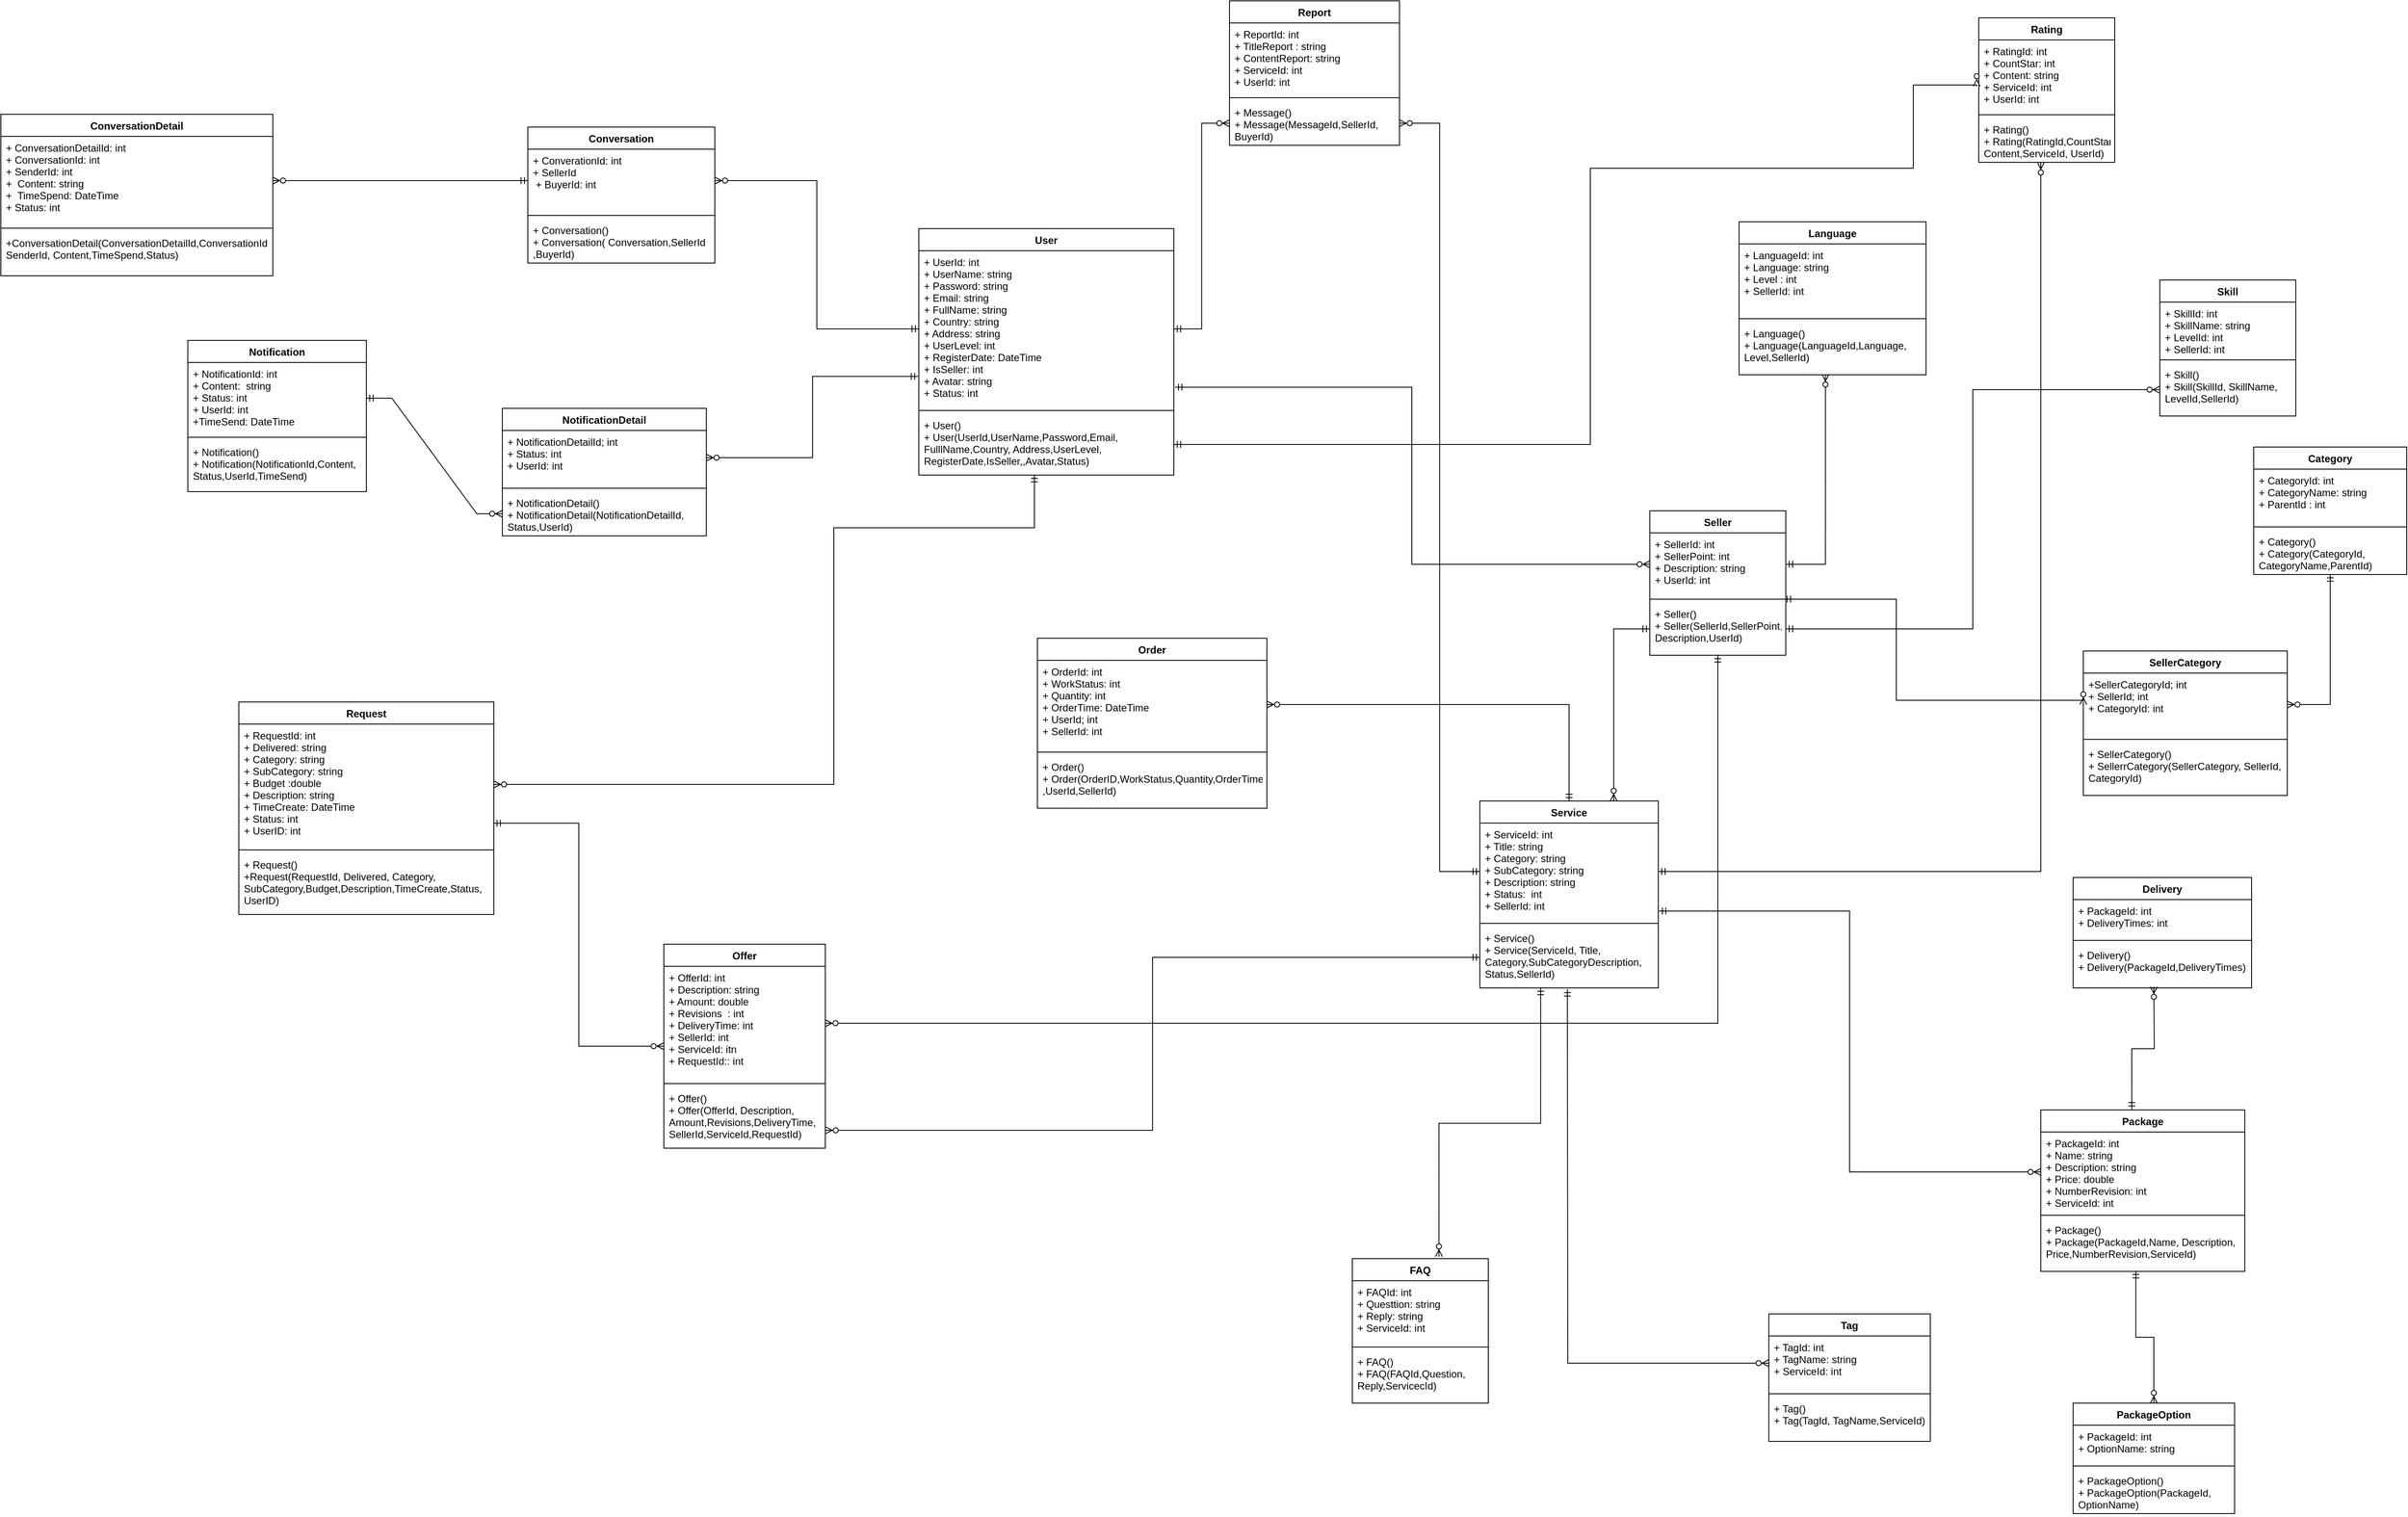 <mxfile version="12.2.6" type="google" pages="1"><diagram id="I8epzlBPSfGyBubVNuxL" name="Page-1"><mxGraphModel dx="3267" dy="1246" grid="1" gridSize="10" guides="1" tooltips="1" connect="1" arrows="1" fold="1" page="1" pageScale="1" pageWidth="827" pageHeight="1169" math="0" shadow="0"><root><mxCell id="0"/><mxCell id="1" parent="0"/><mxCell id="LKGX9HTaigCPOvJiEw9r-1" value="Request" style="swimlane;fontStyle=1;align=center;verticalAlign=top;childLayout=stackLayout;horizontal=1;startSize=26;horizontalStack=0;resizeParent=1;resizeParentMax=0;resizeLast=0;collapsible=1;marginBottom=0;" parent="1" vertex="1"><mxGeometry x="20" y="995" width="300" height="250" as="geometry"/></mxCell><mxCell id="LKGX9HTaigCPOvJiEw9r-2" value="+ RequestId: int&#10;+ Delivered: string&#10;+ Category: string&#10;+ SubCategory: string&#10;+ Budget :double&#10;+ Description: string&#10;+ TimeCreate: DateTime&#10;+ Status: int&#10;+ UserID: int" style="text;strokeColor=none;fillColor=none;align=left;verticalAlign=top;spacingLeft=4;spacingRight=4;overflow=hidden;rotatable=0;points=[[0,0.5],[1,0.5]];portConstraint=eastwest;" parent="LKGX9HTaigCPOvJiEw9r-1" vertex="1"><mxGeometry y="26" width="300" height="144" as="geometry"/></mxCell><mxCell id="LKGX9HTaigCPOvJiEw9r-3" value="" style="line;strokeWidth=1;fillColor=none;align=left;verticalAlign=middle;spacingTop=-1;spacingLeft=3;spacingRight=3;rotatable=0;labelPosition=right;points=[];portConstraint=eastwest;" parent="LKGX9HTaigCPOvJiEw9r-1" vertex="1"><mxGeometry y="170" width="300" height="8" as="geometry"/></mxCell><mxCell id="LKGX9HTaigCPOvJiEw9r-4" value="+ Request()&#10;+Request(RequestId, Delivered, Category,&#10;SubCategory,Budget,Description,TimeCreate,Status,&#10;UserID)" style="text;strokeColor=none;fillColor=none;align=left;verticalAlign=top;spacingLeft=4;spacingRight=4;overflow=hidden;rotatable=0;points=[[0,0.5],[1,0.5]];portConstraint=eastwest;" parent="LKGX9HTaigCPOvJiEw9r-1" vertex="1"><mxGeometry y="178" width="300" height="72" as="geometry"/></mxCell><mxCell id="LKGX9HTaigCPOvJiEw9r-5" value="Order" style="swimlane;fontStyle=1;align=center;verticalAlign=top;childLayout=stackLayout;horizontal=1;startSize=26;horizontalStack=0;resizeParent=1;resizeParentMax=0;resizeLast=0;collapsible=1;marginBottom=0;" parent="1" vertex="1"><mxGeometry x="959.5" y="920" width="270" height="200" as="geometry"/></mxCell><mxCell id="LKGX9HTaigCPOvJiEw9r-6" value="+ OrderId: int&#10;+ WorkStatus: int&#10;+ Quantity: int&#10;+ OrderTime: DateTime&#10;+ UserId; int&#10;+ SellerId: int" style="text;strokeColor=none;fillColor=none;align=left;verticalAlign=top;spacingLeft=4;spacingRight=4;overflow=hidden;rotatable=0;points=[[0,0.5],[1,0.5]];portConstraint=eastwest;" parent="LKGX9HTaigCPOvJiEw9r-5" vertex="1"><mxGeometry y="26" width="270" height="104" as="geometry"/></mxCell><mxCell id="LKGX9HTaigCPOvJiEw9r-7" value="" style="line;strokeWidth=1;fillColor=none;align=left;verticalAlign=middle;spacingTop=-1;spacingLeft=3;spacingRight=3;rotatable=0;labelPosition=right;points=[];portConstraint=eastwest;" parent="LKGX9HTaigCPOvJiEw9r-5" vertex="1"><mxGeometry y="130" width="270" height="8" as="geometry"/></mxCell><mxCell id="LKGX9HTaigCPOvJiEw9r-8" value="+ Order()&#10;+ Order(OrderID,WorkStatus,Quantity,OrderTime&#10;,UserId,SellerId)" style="text;strokeColor=none;fillColor=none;align=left;verticalAlign=top;spacingLeft=4;spacingRight=4;overflow=hidden;rotatable=0;points=[[0,0.5],[1,0.5]];portConstraint=eastwest;" parent="LKGX9HTaigCPOvJiEw9r-5" vertex="1"><mxGeometry y="138" width="270" height="62" as="geometry"/></mxCell><mxCell id="LKGX9HTaigCPOvJiEw9r-9" value="SellerCategory" style="swimlane;fontStyle=1;align=center;verticalAlign=top;childLayout=stackLayout;horizontal=1;startSize=26;horizontalStack=0;resizeParent=1;resizeParentMax=0;resizeLast=0;collapsible=1;marginBottom=0;" parent="1" vertex="1"><mxGeometry x="2190" y="935" width="240" height="170" as="geometry"/></mxCell><mxCell id="LKGX9HTaigCPOvJiEw9r-10" value="+SellerCategoryId; int&#10;+ SellerId; int&#10;+ CategoryId: int" style="text;strokeColor=none;fillColor=none;align=left;verticalAlign=top;spacingLeft=4;spacingRight=4;overflow=hidden;rotatable=0;points=[[0,0.5],[1,0.5]];portConstraint=eastwest;" parent="LKGX9HTaigCPOvJiEw9r-9" vertex="1"><mxGeometry y="26" width="240" height="74" as="geometry"/></mxCell><mxCell id="LKGX9HTaigCPOvJiEw9r-11" value="" style="line;strokeWidth=1;fillColor=none;align=left;verticalAlign=middle;spacingTop=-1;spacingLeft=3;spacingRight=3;rotatable=0;labelPosition=right;points=[];portConstraint=eastwest;" parent="LKGX9HTaigCPOvJiEw9r-9" vertex="1"><mxGeometry y="100" width="240" height="8" as="geometry"/></mxCell><mxCell id="LKGX9HTaigCPOvJiEw9r-12" value="+ SellerCategory()&#10;+ SellerrCategory(SellerCategory, SellerId,&#10;CategoryId)" style="text;strokeColor=none;fillColor=none;align=left;verticalAlign=top;spacingLeft=4;spacingRight=4;overflow=hidden;rotatable=0;points=[[0,0.5],[1,0.5]];portConstraint=eastwest;" parent="LKGX9HTaigCPOvJiEw9r-9" vertex="1"><mxGeometry y="108" width="240" height="62" as="geometry"/></mxCell><mxCell id="LKGX9HTaigCPOvJiEw9r-13" value="Report" style="swimlane;fontStyle=1;align=center;verticalAlign=top;childLayout=stackLayout;horizontal=1;startSize=26;horizontalStack=0;resizeParent=1;resizeParentMax=0;resizeLast=0;collapsible=1;marginBottom=0;" parent="1" vertex="1"><mxGeometry x="1185.5" y="170" width="200" height="170" as="geometry"/></mxCell><mxCell id="LKGX9HTaigCPOvJiEw9r-14" value="+ ReportId: int&#10;+ TitleReport : string&#10;+ ContentReport: string&#10;+ ServiceId: int&#10;+ UserId: int" style="text;strokeColor=none;fillColor=none;align=left;verticalAlign=top;spacingLeft=4;spacingRight=4;overflow=hidden;rotatable=0;points=[[0,0.5],[1,0.5]];portConstraint=eastwest;" parent="LKGX9HTaigCPOvJiEw9r-13" vertex="1"><mxGeometry y="26" width="200" height="84" as="geometry"/></mxCell><mxCell id="LKGX9HTaigCPOvJiEw9r-15" value="" style="line;strokeWidth=1;fillColor=none;align=left;verticalAlign=middle;spacingTop=-1;spacingLeft=3;spacingRight=3;rotatable=0;labelPosition=right;points=[];portConstraint=eastwest;" parent="LKGX9HTaigCPOvJiEw9r-13" vertex="1"><mxGeometry y="110" width="200" height="8" as="geometry"/></mxCell><mxCell id="LKGX9HTaigCPOvJiEw9r-16" value="+ Message()&#10;+ Message(MessageId,SellerId,&#10;BuyerId)" style="text;strokeColor=none;fillColor=none;align=left;verticalAlign=top;spacingLeft=4;spacingRight=4;overflow=hidden;rotatable=0;points=[[0,0.5],[1,0.5]];portConstraint=eastwest;" parent="LKGX9HTaigCPOvJiEw9r-13" vertex="1"><mxGeometry y="118" width="200" height="52" as="geometry"/></mxCell><mxCell id="LKGX9HTaigCPOvJiEw9r-21" value="Language" style="swimlane;fontStyle=1;align=center;verticalAlign=top;childLayout=stackLayout;horizontal=1;startSize=26;horizontalStack=0;resizeParent=1;resizeParentMax=0;resizeLast=0;collapsible=1;marginBottom=0;" parent="1" vertex="1"><mxGeometry x="1785" y="430" width="220" height="180" as="geometry"/></mxCell><mxCell id="LKGX9HTaigCPOvJiEw9r-22" value="+ LanguageId: int&#10;+ Language: string&#10;+ Level : int&#10;+ SellerId: int" style="text;strokeColor=none;fillColor=none;align=left;verticalAlign=top;spacingLeft=4;spacingRight=4;overflow=hidden;rotatable=0;points=[[0,0.5],[1,0.5]];portConstraint=eastwest;" parent="LKGX9HTaigCPOvJiEw9r-21" vertex="1"><mxGeometry y="26" width="220" height="84" as="geometry"/></mxCell><mxCell id="LKGX9HTaigCPOvJiEw9r-23" value="" style="line;strokeWidth=1;fillColor=none;align=left;verticalAlign=middle;spacingTop=-1;spacingLeft=3;spacingRight=3;rotatable=0;labelPosition=right;points=[];portConstraint=eastwest;" parent="LKGX9HTaigCPOvJiEw9r-21" vertex="1"><mxGeometry y="110" width="220" height="8" as="geometry"/></mxCell><mxCell id="LKGX9HTaigCPOvJiEw9r-24" value="+ Language()&#10;+ Language(LanguageId,Language,&#10;Level,SellerId)" style="text;strokeColor=none;fillColor=none;align=left;verticalAlign=top;spacingLeft=4;spacingRight=4;overflow=hidden;rotatable=0;points=[[0,0.5],[1,0.5]];portConstraint=eastwest;" parent="LKGX9HTaigCPOvJiEw9r-21" vertex="1"><mxGeometry y="118" width="220" height="62" as="geometry"/></mxCell><mxCell id="LKGX9HTaigCPOvJiEw9r-25" value="Category" style="swimlane;fontStyle=1;align=center;verticalAlign=top;childLayout=stackLayout;horizontal=1;startSize=26;horizontalStack=0;resizeParent=1;resizeParentMax=0;resizeLast=0;collapsible=1;marginBottom=0;" parent="1" vertex="1"><mxGeometry x="2390.5" y="695" width="180" height="150" as="geometry"/></mxCell><mxCell id="LKGX9HTaigCPOvJiEw9r-26" value="+ CategoryId: int&#10;+ CategoryName: string&#10;+ ParentId : int" style="text;strokeColor=none;fillColor=none;align=left;verticalAlign=top;spacingLeft=4;spacingRight=4;overflow=hidden;rotatable=0;points=[[0,0.5],[1,0.5]];portConstraint=eastwest;" parent="LKGX9HTaigCPOvJiEw9r-25" vertex="1"><mxGeometry y="26" width="180" height="64" as="geometry"/></mxCell><mxCell id="LKGX9HTaigCPOvJiEw9r-27" value="" style="line;strokeWidth=1;fillColor=none;align=left;verticalAlign=middle;spacingTop=-1;spacingLeft=3;spacingRight=3;rotatable=0;labelPosition=right;points=[];portConstraint=eastwest;" parent="LKGX9HTaigCPOvJiEw9r-25" vertex="1"><mxGeometry y="90" width="180" height="8" as="geometry"/></mxCell><mxCell id="LKGX9HTaigCPOvJiEw9r-28" value="+ Category()&#10;+ Category(CategoryId,&#10;CategoryName,ParentId)" style="text;strokeColor=none;fillColor=none;align=left;verticalAlign=top;spacingLeft=4;spacingRight=4;overflow=hidden;rotatable=0;points=[[0,0.5],[1,0.5]];portConstraint=eastwest;" parent="LKGX9HTaigCPOvJiEw9r-25" vertex="1"><mxGeometry y="98" width="180" height="52" as="geometry"/></mxCell><mxCell id="LKGX9HTaigCPOvJiEw9r-29" value="Skill" style="swimlane;fontStyle=1;align=center;verticalAlign=top;childLayout=stackLayout;horizontal=1;startSize=26;horizontalStack=0;resizeParent=1;resizeParentMax=0;resizeLast=0;collapsible=1;marginBottom=0;" parent="1" vertex="1"><mxGeometry x="2280" y="498.5" width="160" height="160" as="geometry"/></mxCell><mxCell id="LKGX9HTaigCPOvJiEw9r-30" value="+ SkillId: int&#10;+ SkillName: string&#10;+ LevelId: int&#10;+ SellerId: int" style="text;strokeColor=none;fillColor=none;align=left;verticalAlign=top;spacingLeft=4;spacingRight=4;overflow=hidden;rotatable=0;points=[[0,0.5],[1,0.5]];portConstraint=eastwest;" parent="LKGX9HTaigCPOvJiEw9r-29" vertex="1"><mxGeometry y="26" width="160" height="64" as="geometry"/></mxCell><mxCell id="LKGX9HTaigCPOvJiEw9r-31" value="" style="line;strokeWidth=1;fillColor=none;align=left;verticalAlign=middle;spacingTop=-1;spacingLeft=3;spacingRight=3;rotatable=0;labelPosition=right;points=[];portConstraint=eastwest;" parent="LKGX9HTaigCPOvJiEw9r-29" vertex="1"><mxGeometry y="90" width="160" height="8" as="geometry"/></mxCell><mxCell id="LKGX9HTaigCPOvJiEw9r-32" value="+ Skill()&#10;+ Skill(SkillId, SkillName,&#10;LevelId,SellerId)" style="text;strokeColor=none;fillColor=none;align=left;verticalAlign=top;spacingLeft=4;spacingRight=4;overflow=hidden;rotatable=0;points=[[0,0.5],[1,0.5]];portConstraint=eastwest;" parent="LKGX9HTaigCPOvJiEw9r-29" vertex="1"><mxGeometry y="98" width="160" height="62" as="geometry"/></mxCell><mxCell id="LKGX9HTaigCPOvJiEw9r-33" value="FAQ" style="swimlane;fontStyle=1;align=center;verticalAlign=top;childLayout=stackLayout;horizontal=1;startSize=26;horizontalStack=0;resizeParent=1;resizeParentMax=0;resizeLast=0;collapsible=1;marginBottom=0;" parent="1" vertex="1"><mxGeometry x="1330" y="1650" width="160" height="170" as="geometry"/></mxCell><mxCell id="LKGX9HTaigCPOvJiEw9r-34" value="+ FAQId: int&#10;+ Questtion: string&#10;+ Reply: string&#10;+ ServiceId: int" style="text;strokeColor=none;fillColor=none;align=left;verticalAlign=top;spacingLeft=4;spacingRight=4;overflow=hidden;rotatable=0;points=[[0,0.5],[1,0.5]];portConstraint=eastwest;" parent="LKGX9HTaigCPOvJiEw9r-33" vertex="1"><mxGeometry y="26" width="160" height="74" as="geometry"/></mxCell><mxCell id="LKGX9HTaigCPOvJiEw9r-35" value="" style="line;strokeWidth=1;fillColor=none;align=left;verticalAlign=middle;spacingTop=-1;spacingLeft=3;spacingRight=3;rotatable=0;labelPosition=right;points=[];portConstraint=eastwest;" parent="LKGX9HTaigCPOvJiEw9r-33" vertex="1"><mxGeometry y="100" width="160" height="8" as="geometry"/></mxCell><mxCell id="LKGX9HTaigCPOvJiEw9r-36" value="+ FAQ()&#10;+ FAQ(FAQId,Question,&#10;Reply,ServicecId)" style="text;strokeColor=none;fillColor=none;align=left;verticalAlign=top;spacingLeft=4;spacingRight=4;overflow=hidden;rotatable=0;points=[[0,0.5],[1,0.5]];portConstraint=eastwest;" parent="LKGX9HTaigCPOvJiEw9r-33" vertex="1"><mxGeometry y="108" width="160" height="62" as="geometry"/></mxCell><mxCell id="LKGX9HTaigCPOvJiEw9r-37" value="User" style="swimlane;fontStyle=1;align=center;verticalAlign=top;childLayout=stackLayout;horizontal=1;startSize=26;horizontalStack=0;resizeParent=1;resizeParentMax=0;resizeLast=0;collapsible=1;marginBottom=0;" parent="1" vertex="1"><mxGeometry x="820" y="438" width="300" height="290" as="geometry"/></mxCell><mxCell id="LKGX9HTaigCPOvJiEw9r-38" value="+ UserId: int&#10;+ UserName: string&#10;+ Password: string&#10;+ Email: string&#10;+ FullName: string&#10;+ Country: string&#10;+ Address: string&#10;+ UserLevel: int&#10;+ RegisterDate: DateTime&#10;+ IsSeller: int&#10;+ Avatar: string&#10;+ Status: int&#10;" style="text;strokeColor=none;fillColor=none;align=left;verticalAlign=top;spacingLeft=4;spacingRight=4;overflow=hidden;rotatable=0;points=[[0,0.5],[1,0.5]];portConstraint=eastwest;fontSize=12;" parent="LKGX9HTaigCPOvJiEw9r-37" vertex="1"><mxGeometry y="26" width="300" height="184" as="geometry"/></mxCell><mxCell id="LKGX9HTaigCPOvJiEw9r-39" value="" style="line;strokeWidth=1;fillColor=none;align=left;verticalAlign=middle;spacingTop=-1;spacingLeft=3;spacingRight=3;rotatable=0;labelPosition=right;points=[];portConstraint=eastwest;" parent="LKGX9HTaigCPOvJiEw9r-37" vertex="1"><mxGeometry y="210" width="300" height="8" as="geometry"/></mxCell><mxCell id="LKGX9HTaigCPOvJiEw9r-40" value="+ User()&#10;+ User(UserId,UserName,Password,Email,&#10;FulllName,Country, Address,UserLevel,&#10;RegisterDate,IsSeller,,Avatar,Status)" style="text;strokeColor=none;fillColor=none;align=left;verticalAlign=top;spacingLeft=4;spacingRight=4;overflow=hidden;rotatable=0;points=[[0,0.5],[1,0.5]];portConstraint=eastwest;" parent="LKGX9HTaigCPOvJiEw9r-37" vertex="1"><mxGeometry y="218" width="300" height="72" as="geometry"/></mxCell><mxCell id="LKGX9HTaigCPOvJiEw9r-41" value="Rating" style="swimlane;fontStyle=1;align=center;verticalAlign=top;childLayout=stackLayout;horizontal=1;startSize=26;horizontalStack=0;resizeParent=1;resizeParentMax=0;resizeLast=0;collapsible=1;marginBottom=0;" parent="1" vertex="1"><mxGeometry x="2067" y="190" width="160" height="170" as="geometry"/></mxCell><mxCell id="LKGX9HTaigCPOvJiEw9r-42" value="+ RatingId: int&#10;+ CountStar: int&#10;+ Content: string&#10;+ ServiceId: int&#10;+ UserId: int" style="text;strokeColor=none;fillColor=none;align=left;verticalAlign=top;spacingLeft=4;spacingRight=4;overflow=hidden;rotatable=0;points=[[0,0.5],[1,0.5]];portConstraint=eastwest;" parent="LKGX9HTaigCPOvJiEw9r-41" vertex="1"><mxGeometry y="26" width="160" height="84" as="geometry"/></mxCell><mxCell id="LKGX9HTaigCPOvJiEw9r-43" value="" style="line;strokeWidth=1;fillColor=none;align=left;verticalAlign=middle;spacingTop=-1;spacingLeft=3;spacingRight=3;rotatable=0;labelPosition=right;points=[];portConstraint=eastwest;" parent="LKGX9HTaigCPOvJiEw9r-41" vertex="1"><mxGeometry y="110" width="160" height="8" as="geometry"/></mxCell><mxCell id="LKGX9HTaigCPOvJiEw9r-44" value="+ Rating()&#10;+ Rating(RatingId,CountStar,&#10;Content,ServiceId, UserId)" style="text;strokeColor=none;fillColor=none;align=left;verticalAlign=top;spacingLeft=4;spacingRight=4;overflow=hidden;rotatable=0;points=[[0,0.5],[1,0.5]];portConstraint=eastwest;" parent="LKGX9HTaigCPOvJiEw9r-41" vertex="1"><mxGeometry y="118" width="160" height="52" as="geometry"/></mxCell><mxCell id="LKGX9HTaigCPOvJiEw9r-45" value="Seller" style="swimlane;fontStyle=1;align=center;verticalAlign=top;childLayout=stackLayout;horizontal=1;startSize=26;horizontalStack=0;resizeParent=1;resizeParentMax=0;resizeLast=0;collapsible=1;marginBottom=0;" parent="1" vertex="1"><mxGeometry x="1680" y="770" width="160" height="170" as="geometry"/></mxCell><mxCell id="LKGX9HTaigCPOvJiEw9r-46" value="+ SellerId: int&#10;+ SellerPoint: int&#10;+ Description: string&#10;+ UserId: int&#10;" style="text;strokeColor=none;fillColor=none;align=left;verticalAlign=top;spacingLeft=4;spacingRight=4;overflow=hidden;rotatable=0;points=[[0,0.5],[1,0.5]];portConstraint=eastwest;" parent="LKGX9HTaigCPOvJiEw9r-45" vertex="1"><mxGeometry y="26" width="160" height="74" as="geometry"/></mxCell><mxCell id="LKGX9HTaigCPOvJiEw9r-47" value="" style="line;strokeWidth=1;fillColor=none;align=left;verticalAlign=middle;spacingTop=-1;spacingLeft=3;spacingRight=3;rotatable=0;labelPosition=right;points=[];portConstraint=eastwest;" parent="LKGX9HTaigCPOvJiEw9r-45" vertex="1"><mxGeometry y="100" width="160" height="8" as="geometry"/></mxCell><mxCell id="LKGX9HTaigCPOvJiEw9r-48" value="+ Seller()&#10;+ Seller(SellerId,SellerPoint,&#10;Description,UserId)" style="text;strokeColor=none;fillColor=none;align=left;verticalAlign=top;spacingLeft=4;spacingRight=4;overflow=hidden;rotatable=0;points=[[0,0.5],[1,0.5]];portConstraint=eastwest;" parent="LKGX9HTaigCPOvJiEw9r-45" vertex="1"><mxGeometry y="108" width="160" height="62" as="geometry"/></mxCell><mxCell id="LKGX9HTaigCPOvJiEw9r-49" value="Offer" style="swimlane;fontStyle=1;align=center;verticalAlign=top;childLayout=stackLayout;horizontal=1;startSize=26;horizontalStack=0;resizeParent=1;resizeParentMax=0;resizeLast=0;collapsible=1;marginBottom=0;" parent="1" vertex="1"><mxGeometry x="520" y="1280" width="190" height="240" as="geometry"/></mxCell><mxCell id="LKGX9HTaigCPOvJiEw9r-50" value="+ OfferId: int&#10;+ Description: string&#10;+ Amount: double&#10;+ Revisions  : int&#10;+ DeliveryTime: int&#10;+ SellerId: int&#10;+ ServiceId: itn&#10;+ RequestId:: int" style="text;strokeColor=none;fillColor=none;align=left;verticalAlign=top;spacingLeft=4;spacingRight=4;overflow=hidden;rotatable=0;points=[[0,0.5],[1,0.5]];portConstraint=eastwest;" parent="LKGX9HTaigCPOvJiEw9r-49" vertex="1"><mxGeometry y="26" width="190" height="134" as="geometry"/></mxCell><mxCell id="LKGX9HTaigCPOvJiEw9r-51" value="" style="line;strokeWidth=1;fillColor=none;align=left;verticalAlign=middle;spacingTop=-1;spacingLeft=3;spacingRight=3;rotatable=0;labelPosition=right;points=[];portConstraint=eastwest;" parent="LKGX9HTaigCPOvJiEw9r-49" vertex="1"><mxGeometry y="160" width="190" height="8" as="geometry"/></mxCell><mxCell id="LKGX9HTaigCPOvJiEw9r-52" value="+ Offer()&#10;+ Offer(OfferId, Description,&#10;Amount,Revisions,DeliveryTime,&#10;SellerId,ServiceId,RequestId)" style="text;strokeColor=none;fillColor=none;align=left;verticalAlign=top;spacingLeft=4;spacingRight=4;overflow=hidden;rotatable=0;points=[[0,0.5],[1,0.5]];portConstraint=eastwest;" parent="LKGX9HTaigCPOvJiEw9r-49" vertex="1"><mxGeometry y="168" width="190" height="72" as="geometry"/></mxCell><mxCell id="LKGX9HTaigCPOvJiEw9r-53" value="PackageOption" style="swimlane;fontStyle=1;align=center;verticalAlign=top;childLayout=stackLayout;horizontal=1;startSize=26;horizontalStack=0;resizeParent=1;resizeParentMax=0;resizeLast=0;collapsible=1;marginBottom=0;" parent="1" vertex="1"><mxGeometry x="2178" y="1820" width="190" height="130" as="geometry"/></mxCell><mxCell id="LKGX9HTaigCPOvJiEw9r-54" value="+ PackageId: int&#10;+ OptionName: string" style="text;strokeColor=none;fillColor=none;align=left;verticalAlign=top;spacingLeft=4;spacingRight=4;overflow=hidden;rotatable=0;points=[[0,0.5],[1,0.5]];portConstraint=eastwest;" parent="LKGX9HTaigCPOvJiEw9r-53" vertex="1"><mxGeometry y="26" width="190" height="44" as="geometry"/></mxCell><mxCell id="LKGX9HTaigCPOvJiEw9r-55" value="" style="line;strokeWidth=1;fillColor=none;align=left;verticalAlign=middle;spacingTop=-1;spacingLeft=3;spacingRight=3;rotatable=0;labelPosition=right;points=[];portConstraint=eastwest;" parent="LKGX9HTaigCPOvJiEw9r-53" vertex="1"><mxGeometry y="70" width="190" height="8" as="geometry"/></mxCell><mxCell id="LKGX9HTaigCPOvJiEw9r-56" value="+ PackageOption()&#10;+ PackageOption(PackageId,&#10;OptionName)" style="text;strokeColor=none;fillColor=none;align=left;verticalAlign=top;spacingLeft=4;spacingRight=4;overflow=hidden;rotatable=0;points=[[0,0.5],[1,0.5]];portConstraint=eastwest;" parent="LKGX9HTaigCPOvJiEw9r-53" vertex="1"><mxGeometry y="78" width="190" height="52" as="geometry"/></mxCell><mxCell id="LKGX9HTaigCPOvJiEw9r-57" value="Notification" style="swimlane;fontStyle=1;align=center;verticalAlign=top;childLayout=stackLayout;horizontal=1;startSize=26;horizontalStack=0;resizeParent=1;resizeParentMax=0;resizeLast=0;collapsible=1;marginBottom=0;" parent="1" vertex="1"><mxGeometry x="-40" y="569.5" width="210" height="178" as="geometry"/></mxCell><mxCell id="LKGX9HTaigCPOvJiEw9r-58" value="+ NotificationId: int&#10;+ Content:  string&#10;+ Status: int&#10;+ UserId: int&#10;+TimeSend: DateTime" style="text;strokeColor=none;fillColor=none;align=left;verticalAlign=top;spacingLeft=4;spacingRight=4;overflow=hidden;rotatable=0;points=[[0,0.5],[1,0.5]];portConstraint=eastwest;" parent="LKGX9HTaigCPOvJiEw9r-57" vertex="1"><mxGeometry y="26" width="210" height="84" as="geometry"/></mxCell><mxCell id="LKGX9HTaigCPOvJiEw9r-59" value="" style="line;strokeWidth=1;fillColor=none;align=left;verticalAlign=middle;spacingTop=-1;spacingLeft=3;spacingRight=3;rotatable=0;labelPosition=right;points=[];portConstraint=eastwest;" parent="LKGX9HTaigCPOvJiEw9r-57" vertex="1"><mxGeometry y="110" width="210" height="8" as="geometry"/></mxCell><mxCell id="LKGX9HTaigCPOvJiEw9r-60" value="+ Notification()&#10;+ Notification(NotificationId,Content,&#10;Status,UserId,TimeSend)" style="text;strokeColor=none;fillColor=none;align=left;verticalAlign=top;spacingLeft=4;spacingRight=4;overflow=hidden;rotatable=0;points=[[0,0.5],[1,0.5]];portConstraint=eastwest;" parent="LKGX9HTaigCPOvJiEw9r-57" vertex="1"><mxGeometry y="118" width="210" height="60" as="geometry"/></mxCell><mxCell id="LKGX9HTaigCPOvJiEw9r-61" value="Package" style="swimlane;fontStyle=1;align=center;verticalAlign=top;childLayout=stackLayout;horizontal=1;startSize=26;horizontalStack=0;resizeParent=1;resizeParentMax=0;resizeLast=0;collapsible=1;marginBottom=0;" parent="1" vertex="1"><mxGeometry x="2140" y="1475" width="240" height="190" as="geometry"/></mxCell><mxCell id="LKGX9HTaigCPOvJiEw9r-62" value="+ PackageId: int&#10;+ Name: string&#10;+ Description: string&#10;+ Price: double&#10;+ NumberRevision: int&#10;+ ServiceId: int" style="text;strokeColor=none;fillColor=none;align=left;verticalAlign=top;spacingLeft=4;spacingRight=4;overflow=hidden;rotatable=0;points=[[0,0.5],[1,0.5]];portConstraint=eastwest;" parent="LKGX9HTaigCPOvJiEw9r-61" vertex="1"><mxGeometry y="26" width="240" height="94" as="geometry"/></mxCell><mxCell id="LKGX9HTaigCPOvJiEw9r-63" value="" style="line;strokeWidth=1;fillColor=none;align=left;verticalAlign=middle;spacingTop=-1;spacingLeft=3;spacingRight=3;rotatable=0;labelPosition=right;points=[];portConstraint=eastwest;" parent="LKGX9HTaigCPOvJiEw9r-61" vertex="1"><mxGeometry y="120" width="240" height="8" as="geometry"/></mxCell><mxCell id="LKGX9HTaigCPOvJiEw9r-64" value="+ Package()&#10;+ Package(PackageId,Name, Description,&#10;Price,NumberRevision,ServiceId)" style="text;strokeColor=none;fillColor=none;align=left;verticalAlign=top;spacingLeft=4;spacingRight=4;overflow=hidden;rotatable=0;points=[[0,0.5],[1,0.5]];portConstraint=eastwest;" parent="LKGX9HTaigCPOvJiEw9r-61" vertex="1"><mxGeometry y="128" width="240" height="62" as="geometry"/></mxCell><mxCell id="LKGX9HTaigCPOvJiEw9r-65" value="Service" style="swimlane;fontStyle=1;align=center;verticalAlign=top;childLayout=stackLayout;horizontal=1;startSize=26;horizontalStack=0;resizeParent=1;resizeParentMax=0;resizeLast=0;collapsible=1;marginBottom=0;" parent="1" vertex="1"><mxGeometry x="1480" y="1111.5" width="210" height="220" as="geometry"/></mxCell><mxCell id="LKGX9HTaigCPOvJiEw9r-66" value="+ ServiceId: int&#10;+ Title: string&#10;+ Category: string&#10;+ SubCategory: string&#10;+ Description: string&#10;+ Status:  int&#10;+ SellerId: int" style="text;strokeColor=none;fillColor=none;align=left;verticalAlign=top;spacingLeft=4;spacingRight=4;overflow=hidden;rotatable=0;points=[[0,0.5],[1,0.5]];portConstraint=eastwest;" parent="LKGX9HTaigCPOvJiEw9r-65" vertex="1"><mxGeometry y="26" width="210" height="114" as="geometry"/></mxCell><mxCell id="LKGX9HTaigCPOvJiEw9r-67" value="" style="line;strokeWidth=1;fillColor=none;align=left;verticalAlign=middle;spacingTop=-1;spacingLeft=3;spacingRight=3;rotatable=0;labelPosition=right;points=[];portConstraint=eastwest;" parent="LKGX9HTaigCPOvJiEw9r-65" vertex="1"><mxGeometry y="140" width="210" height="8" as="geometry"/></mxCell><mxCell id="LKGX9HTaigCPOvJiEw9r-68" value="+ Service()&#10;+ Service(ServiceId, Title,&#10;Category,SubCategoryDescription,&#10;Status,SellerId)" style="text;strokeColor=none;fillColor=none;align=left;verticalAlign=top;spacingLeft=4;spacingRight=4;overflow=hidden;rotatable=0;points=[[0,0.5],[1,0.5]];portConstraint=eastwest;" parent="LKGX9HTaigCPOvJiEw9r-65" vertex="1"><mxGeometry y="148" width="210" height="72" as="geometry"/></mxCell><mxCell id="LKGX9HTaigCPOvJiEw9r-69" value="Tag" style="swimlane;fontStyle=1;align=center;verticalAlign=top;childLayout=stackLayout;horizontal=1;startSize=26;horizontalStack=0;resizeParent=1;resizeParentMax=0;resizeLast=0;collapsible=1;marginBottom=0;" parent="1" vertex="1"><mxGeometry x="1820" y="1715" width="190" height="150" as="geometry"/></mxCell><mxCell id="LKGX9HTaigCPOvJiEw9r-70" value="+ TagId: int&#10;+ TagName: string&#10;+ ServiceId: int" style="text;strokeColor=none;fillColor=none;align=left;verticalAlign=top;spacingLeft=4;spacingRight=4;overflow=hidden;rotatable=0;points=[[0,0.5],[1,0.5]];portConstraint=eastwest;" parent="LKGX9HTaigCPOvJiEw9r-69" vertex="1"><mxGeometry y="26" width="190" height="64" as="geometry"/></mxCell><mxCell id="LKGX9HTaigCPOvJiEw9r-71" value="" style="line;strokeWidth=1;fillColor=none;align=left;verticalAlign=middle;spacingTop=-1;spacingLeft=3;spacingRight=3;rotatable=0;labelPosition=right;points=[];portConstraint=eastwest;" parent="LKGX9HTaigCPOvJiEw9r-69" vertex="1"><mxGeometry y="90" width="190" height="8" as="geometry"/></mxCell><mxCell id="LKGX9HTaigCPOvJiEw9r-72" value="+ Tag()&#10;+ Tag(TagId, TagName,ServiceId)" style="text;strokeColor=none;fillColor=none;align=left;verticalAlign=top;spacingLeft=4;spacingRight=4;overflow=hidden;rotatable=0;points=[[0,0.5],[1,0.5]];portConstraint=eastwest;" parent="LKGX9HTaigCPOvJiEw9r-69" vertex="1"><mxGeometry y="98" width="190" height="52" as="geometry"/></mxCell><mxCell id="LKGX9HTaigCPOvJiEw9r-73" value="Delivery" style="swimlane;fontStyle=1;align=center;verticalAlign=top;childLayout=stackLayout;horizontal=1;startSize=26;horizontalStack=0;resizeParent=1;resizeParentMax=0;resizeLast=0;collapsible=1;marginBottom=0;" parent="1" vertex="1"><mxGeometry x="2178" y="1201.5" width="210" height="130" as="geometry"/></mxCell><mxCell id="LKGX9HTaigCPOvJiEw9r-74" value="+ PackageId: int&#10;+ DeliveryTimes: int" style="text;strokeColor=none;fillColor=none;align=left;verticalAlign=top;spacingLeft=4;spacingRight=4;overflow=hidden;rotatable=0;points=[[0,0.5],[1,0.5]];portConstraint=eastwest;" parent="LKGX9HTaigCPOvJiEw9r-73" vertex="1"><mxGeometry y="26" width="210" height="44" as="geometry"/></mxCell><mxCell id="LKGX9HTaigCPOvJiEw9r-75" value="" style="line;strokeWidth=1;fillColor=none;align=left;verticalAlign=middle;spacingTop=-1;spacingLeft=3;spacingRight=3;rotatable=0;labelPosition=right;points=[];portConstraint=eastwest;" parent="LKGX9HTaigCPOvJiEw9r-73" vertex="1"><mxGeometry y="70" width="210" height="8" as="geometry"/></mxCell><mxCell id="LKGX9HTaigCPOvJiEw9r-76" value="+ Delivery()&#10;+ Delivery(PackageId,DeliveryTimes)" style="text;strokeColor=none;fillColor=none;align=left;verticalAlign=top;spacingLeft=4;spacingRight=4;overflow=hidden;rotatable=0;points=[[0,0.5],[1,0.5]];portConstraint=eastwest;" parent="LKGX9HTaigCPOvJiEw9r-73" vertex="1"><mxGeometry y="78" width="210" height="52" as="geometry"/></mxCell><mxCell id="LKGX9HTaigCPOvJiEw9r-77" value="NotificationDetail" style="swimlane;fontStyle=1;align=center;verticalAlign=top;childLayout=stackLayout;horizontal=1;startSize=26;horizontalStack=0;resizeParent=1;resizeParentMax=0;resizeLast=0;collapsible=1;marginBottom=0;" parent="1" vertex="1"><mxGeometry x="330" y="649.5" width="240" height="150" as="geometry"/></mxCell><mxCell id="LKGX9HTaigCPOvJiEw9r-78" value="+ NotificationDetailId; int&#10;+ Status: int&#10;+ UserId: int" style="text;strokeColor=none;fillColor=none;align=left;verticalAlign=top;spacingLeft=4;spacingRight=4;overflow=hidden;rotatable=0;points=[[0,0.5],[1,0.5]];portConstraint=eastwest;" parent="LKGX9HTaigCPOvJiEw9r-77" vertex="1"><mxGeometry y="26" width="240" height="64" as="geometry"/></mxCell><mxCell id="LKGX9HTaigCPOvJiEw9r-79" value="" style="line;strokeWidth=1;fillColor=none;align=left;verticalAlign=middle;spacingTop=-1;spacingLeft=3;spacingRight=3;rotatable=0;labelPosition=right;points=[];portConstraint=eastwest;" parent="LKGX9HTaigCPOvJiEw9r-77" vertex="1"><mxGeometry y="90" width="240" height="8" as="geometry"/></mxCell><mxCell id="LKGX9HTaigCPOvJiEw9r-80" value="+ NotificationDetail()&#10;+ NotificationDetail(NotificationDetailId,&#10;Status,UserId)" style="text;strokeColor=none;fillColor=none;align=left;verticalAlign=top;spacingLeft=4;spacingRight=4;overflow=hidden;rotatable=0;points=[[0,0.5],[1,0.5]];portConstraint=eastwest;" parent="LKGX9HTaigCPOvJiEw9r-77" vertex="1"><mxGeometry y="98" width="240" height="52" as="geometry"/></mxCell><mxCell id="LKGX9HTaigCPOvJiEw9r-81" value="Conversation" style="swimlane;fontStyle=1;align=center;verticalAlign=top;childLayout=stackLayout;horizontal=1;startSize=26;horizontalStack=0;resizeParent=1;resizeParentMax=0;resizeLast=0;collapsible=1;marginBottom=0;" parent="1" vertex="1"><mxGeometry x="360" y="318.5" width="220" height="160" as="geometry"/></mxCell><mxCell id="LKGX9HTaigCPOvJiEw9r-82" value="+ ConverationId: int&#10;+ SellerId&#10; + BuyerId: int&#10;" style="text;strokeColor=none;fillColor=none;align=left;verticalAlign=top;spacingLeft=4;spacingRight=4;overflow=hidden;rotatable=0;points=[[0,0.5],[1,0.5]];portConstraint=eastwest;" parent="LKGX9HTaigCPOvJiEw9r-81" vertex="1"><mxGeometry y="26" width="220" height="74" as="geometry"/></mxCell><mxCell id="LKGX9HTaigCPOvJiEw9r-83" value="" style="line;strokeWidth=1;fillColor=none;align=left;verticalAlign=middle;spacingTop=-1;spacingLeft=3;spacingRight=3;rotatable=0;labelPosition=right;points=[];portConstraint=eastwest;" parent="LKGX9HTaigCPOvJiEw9r-81" vertex="1"><mxGeometry y="100" width="220" height="8" as="geometry"/></mxCell><mxCell id="LKGX9HTaigCPOvJiEw9r-84" value="+ Conversation()&#10;+ Conversation( Conversation,SellerId&#10;,BuyerId)" style="text;strokeColor=none;fillColor=none;align=left;verticalAlign=top;spacingLeft=4;spacingRight=4;overflow=hidden;rotatable=0;points=[[0,0.5],[1,0.5]];portConstraint=eastwest;" parent="LKGX9HTaigCPOvJiEw9r-81" vertex="1"><mxGeometry y="108" width="220" height="52" as="geometry"/></mxCell><mxCell id="LKGX9HTaigCPOvJiEw9r-85" value="ConversationDetail" style="swimlane;fontStyle=1;align=center;verticalAlign=top;childLayout=stackLayout;horizontal=1;startSize=26;horizontalStack=0;resizeParent=1;resizeParentMax=0;resizeLast=0;collapsible=1;marginBottom=0;" parent="1" vertex="1"><mxGeometry x="-260" y="303.5" width="320" height="190" as="geometry"/></mxCell><mxCell id="LKGX9HTaigCPOvJiEw9r-86" value="+ ConversationDetailId: int&#10;+ ConversationId: int&#10;+ SenderId: int&#10;+  Content: string&#10;+  TimeSpend: DateTime&#10;+ Status: int" style="text;strokeColor=none;fillColor=none;align=left;verticalAlign=top;spacingLeft=4;spacingRight=4;overflow=hidden;rotatable=0;points=[[0,0.5],[1,0.5]];portConstraint=eastwest;" parent="LKGX9HTaigCPOvJiEw9r-85" vertex="1"><mxGeometry y="26" width="320" height="104" as="geometry"/></mxCell><mxCell id="LKGX9HTaigCPOvJiEw9r-87" value="" style="line;strokeWidth=1;fillColor=none;align=left;verticalAlign=middle;spacingTop=-1;spacingLeft=3;spacingRight=3;rotatable=0;labelPosition=right;points=[];portConstraint=eastwest;" parent="LKGX9HTaigCPOvJiEw9r-85" vertex="1"><mxGeometry y="130" width="320" height="8" as="geometry"/></mxCell><mxCell id="LKGX9HTaigCPOvJiEw9r-88" value="+ConversationDetail(ConversationDetailId,ConversationId,&#10;SenderId, Content,TimeSpend,Status)" style="text;strokeColor=none;fillColor=none;align=left;verticalAlign=top;spacingLeft=4;spacingRight=4;overflow=hidden;rotatable=0;points=[[0,0.5],[1,0.5]];portConstraint=eastwest;" parent="LKGX9HTaigCPOvJiEw9r-85" vertex="1"><mxGeometry y="138" width="320" height="52" as="geometry"/></mxCell><mxCell id="2BnXAo-6KJ1YQsXq4q4_-2" value="" style="edgeStyle=entityRelationEdgeStyle;fontSize=12;html=1;endArrow=ERzeroToMany;startArrow=ERmandOne;" parent="1" source="LKGX9HTaigCPOvJiEw9r-82" target="LKGX9HTaigCPOvJiEw9r-86" edge="1"><mxGeometry width="100" height="100" relative="1" as="geometry"><mxPoint x="120" y="570" as="sourcePoint"/><mxPoint x="220" y="470" as="targetPoint"/></mxGeometry></mxCell><mxCell id="2BnXAo-6KJ1YQsXq4q4_-3" value="" style="edgeStyle=entityRelationEdgeStyle;fontSize=12;html=1;endArrow=ERzeroToMany;startArrow=ERmandOne;rounded=0;" parent="1" source="LKGX9HTaigCPOvJiEw9r-58" target="LKGX9HTaigCPOvJiEw9r-80" edge="1"><mxGeometry width="100" height="100" relative="1" as="geometry"><mxPoint x="380" y="550" as="sourcePoint"/><mxPoint x="280" y="490" as="targetPoint"/></mxGeometry></mxCell><mxCell id="2BnXAo-6KJ1YQsXq4q4_-5" value="" style="edgeStyle=orthogonalEdgeStyle;fontSize=12;html=1;endArrow=ERzeroToMany;startArrow=ERmandOne;rounded=0;" parent="1" source="LKGX9HTaigCPOvJiEw9r-38" target="LKGX9HTaigCPOvJiEw9r-82" edge="1"><mxGeometry width="100" height="100" relative="1" as="geometry"><mxPoint x="760" y="590" as="sourcePoint"/><mxPoint x="760" y="490" as="targetPoint"/></mxGeometry></mxCell><mxCell id="2BnXAo-6KJ1YQsXq4q4_-6" value="" style="edgeStyle=orthogonalEdgeStyle;fontSize=12;html=1;endArrow=ERzeroToMany;startArrow=ERmandOne;rounded=0;exitX=-0.003;exitY=0.804;exitDx=0;exitDy=0;exitPerimeter=0;" parent="1" source="LKGX9HTaigCPOvJiEw9r-38" target="LKGX9HTaigCPOvJiEw9r-78" edge="1"><mxGeometry width="100" height="100" relative="1" as="geometry"><mxPoint x="730" y="905.5" as="sourcePoint"/><mxPoint x="830" y="805.5" as="targetPoint"/></mxGeometry></mxCell><mxCell id="2BnXAo-6KJ1YQsXq4q4_-11" value="" style="edgeStyle=orthogonalEdgeStyle;fontSize=12;html=1;endArrow=ERzeroToMany;startArrow=ERmandOne;rounded=0;" parent="1" source="LKGX9HTaigCPOvJiEw9r-40" target="LKGX9HTaigCPOvJiEw9r-2" edge="1"><mxGeometry width="100" height="100" relative="1" as="geometry"><mxPoint x="760" y="770" as="sourcePoint"/><mxPoint x="700" y="930" as="targetPoint"/><Array as="points"><mxPoint x="956" y="790"/><mxPoint x="720" y="790"/><mxPoint x="720" y="1092"/></Array></mxGeometry></mxCell><mxCell id="2BnXAo-6KJ1YQsXq4q4_-12" value="" style="edgeStyle=orthogonalEdgeStyle;fontSize=12;html=1;endArrow=ERzeroToMany;startArrow=ERmandOne;exitX=0.999;exitY=0.81;exitDx=0;exitDy=0;exitPerimeter=0;entryX=0;entryY=0.5;entryDx=0;entryDy=0;rounded=0;" parent="1" source="LKGX9HTaigCPOvJiEw9r-2" target="LKGX9HTaigCPOvJiEw9r-49" edge="1"><mxGeometry width="100" height="100" relative="1" as="geometry"><mxPoint x="440" y="1280" as="sourcePoint"/><mxPoint x="540" y="1180" as="targetPoint"/></mxGeometry></mxCell><mxCell id="2BnXAo-6KJ1YQsXq4q4_-13" value="" style="edgeStyle=orthogonalEdgeStyle;fontSize=12;html=1;endArrow=ERzeroToMany;startArrow=ERmandOne;rounded=0;" parent="1" source="LKGX9HTaigCPOvJiEw9r-38" target="LKGX9HTaigCPOvJiEw9r-16" edge="1"><mxGeometry width="100" height="100" relative="1" as="geometry"><mxPoint x="1170" y="610" as="sourcePoint"/><mxPoint x="1270" y="510" as="targetPoint"/></mxGeometry></mxCell><mxCell id="2BnXAo-6KJ1YQsXq4q4_-14" value="" style="edgeStyle=orthogonalEdgeStyle;fontSize=12;html=1;endArrow=ERzeroToMany;startArrow=ERmandOne;rounded=0;" parent="1" source="LKGX9HTaigCPOvJiEw9r-66" target="LKGX9HTaigCPOvJiEw9r-16" edge="1"><mxGeometry width="100" height="100" relative="1" as="geometry"><mxPoint x="1400" y="530" as="sourcePoint"/><mxPoint x="1500" y="430" as="targetPoint"/></mxGeometry></mxCell><mxCell id="2BnXAo-6KJ1YQsXq4q4_-15" value="" style="edgeStyle=orthogonalEdgeStyle;fontSize=12;html=1;endArrow=ERzeroToMany;startArrow=ERmandOne;rounded=0;" parent="1" source="LKGX9HTaigCPOvJiEw9r-65" target="LKGX9HTaigCPOvJiEw9r-6" edge="1"><mxGeometry width="100" height="100" relative="1" as="geometry"><mxPoint x="1540" y="900" as="sourcePoint"/><mxPoint x="1640" y="800" as="targetPoint"/></mxGeometry></mxCell><mxCell id="2BnXAo-6KJ1YQsXq4q4_-16" value="" style="edgeStyle=orthogonalEdgeStyle;fontSize=12;html=1;endArrow=ERzeroToMany;startArrow=ERmandOne;rounded=0;" parent="1" source="LKGX9HTaigCPOvJiEw9r-45" target="LKGX9HTaigCPOvJiEw9r-50" edge="1"><mxGeometry width="100" height="100" relative="1" as="geometry"><mxPoint x="840" y="1410" as="sourcePoint"/><mxPoint x="940" y="1310" as="targetPoint"/></mxGeometry></mxCell><mxCell id="2BnXAo-6KJ1YQsXq4q4_-17" value="" style="edgeStyle=orthogonalEdgeStyle;fontSize=12;html=1;endArrow=ERzeroToMany;startArrow=ERmandOne;entryX=1.001;entryY=0.708;entryDx=0;entryDy=0;entryPerimeter=0;rounded=0;" parent="1" source="LKGX9HTaigCPOvJiEw9r-68" target="LKGX9HTaigCPOvJiEw9r-52" edge="1"><mxGeometry width="100" height="100" relative="1" as="geometry"><mxPoint x="830" y="1610" as="sourcePoint"/><mxPoint x="930" y="1510" as="targetPoint"/></mxGeometry></mxCell><mxCell id="2BnXAo-6KJ1YQsXq4q4_-18" value="" style="edgeStyle=orthogonalEdgeStyle;fontSize=12;html=1;endArrow=ERzeroToMany;startArrow=ERmandOne;rounded=0;exitX=1.005;exitY=0.873;exitDx=0;exitDy=0;exitPerimeter=0;" parent="1" source="LKGX9HTaigCPOvJiEw9r-38" target="LKGX9HTaigCPOvJiEw9r-46" edge="1"><mxGeometry width="100" height="100" relative="1" as="geometry"><mxPoint x="1270" y="680" as="sourcePoint"/><mxPoint x="1260" y="650" as="targetPoint"/></mxGeometry></mxCell><mxCell id="2BnXAo-6KJ1YQsXq4q4_-19" value="" style="edgeStyle=orthogonalEdgeStyle;fontSize=12;html=1;endArrow=ERzeroToMany;startArrow=ERmandOne;rounded=0;entryX=-0.015;entryY=0.651;entryDx=0;entryDy=0;entryPerimeter=0;" parent="1" source="LKGX9HTaigCPOvJiEw9r-40" target="LKGX9HTaigCPOvJiEw9r-42" edge="1"><mxGeometry width="100" height="100" relative="1" as="geometry"><mxPoint x="1250" y="630" as="sourcePoint"/><mxPoint x="1960" y="240" as="targetPoint"/><Array as="points"><mxPoint x="1610" y="692"/><mxPoint x="1610" y="367"/><mxPoint x="1990" y="367"/><mxPoint x="1990" y="269"/></Array></mxGeometry></mxCell><mxCell id="2BnXAo-6KJ1YQsXq4q4_-20" value="" style="edgeStyle=orthogonalEdgeStyle;fontSize=12;html=1;endArrow=ERzeroToMany;startArrow=ERmandOne;entryX=0.462;entryY=0.992;entryDx=0;entryDy=0;entryPerimeter=0;exitX=1;exitY=0.5;exitDx=0;exitDy=0;rounded=0;" parent="1" source="LKGX9HTaigCPOvJiEw9r-46" target="LKGX9HTaigCPOvJiEw9r-24" edge="1"><mxGeometry width="100" height="100" relative="1" as="geometry"><mxPoint x="1920" y="750" as="sourcePoint"/><mxPoint x="2020" y="650" as="targetPoint"/></mxGeometry></mxCell><mxCell id="2BnXAo-6KJ1YQsXq4q4_-21" value="" style="edgeStyle=orthogonalEdgeStyle;fontSize=12;html=1;endArrow=ERzeroToMany;startArrow=ERmandOne;exitX=0.985;exitY=0.5;exitDx=0;exitDy=0;exitPerimeter=0;entryX=0;entryY=0.5;entryDx=0;entryDy=0;rounded=0;" parent="1" source="LKGX9HTaigCPOvJiEw9r-47" target="LKGX9HTaigCPOvJiEw9r-10" edge="1"><mxGeometry width="100" height="100" relative="1" as="geometry"><mxPoint x="1940" y="960" as="sourcePoint"/><mxPoint x="2040" y="860" as="targetPoint"/><Array as="points"><mxPoint x="1970" y="874"/><mxPoint x="1970" y="993"/></Array></mxGeometry></mxCell><mxCell id="2BnXAo-6KJ1YQsXq4q4_-22" value="" style="edgeStyle=orthogonalEdgeStyle;fontSize=12;html=1;endArrow=ERzeroToMany;startArrow=ERmandOne;exitX=1;exitY=0.5;exitDx=0;exitDy=0;rounded=0;" parent="1" source="LKGX9HTaigCPOvJiEw9r-48" target="LKGX9HTaigCPOvJiEw9r-32" edge="1"><mxGeometry width="100" height="100" relative="1" as="geometry"><mxPoint x="2000" y="810" as="sourcePoint"/><mxPoint x="2100" y="710" as="targetPoint"/></mxGeometry></mxCell><mxCell id="2BnXAo-6KJ1YQsXq4q4_-23" value="" style="edgeStyle=orthogonalEdgeStyle;fontSize=12;html=1;endArrow=ERzeroToMany;startArrow=ERmandOne;exitX=0.5;exitY=0.997;exitDx=0;exitDy=0;exitPerimeter=0;rounded=0;" parent="1" source="LKGX9HTaigCPOvJiEw9r-28" target="LKGX9HTaigCPOvJiEw9r-10" edge="1"><mxGeometry width="100" height="100" relative="1" as="geometry"><mxPoint x="2410" y="1010" as="sourcePoint"/><mxPoint x="2510" y="910" as="targetPoint"/></mxGeometry></mxCell><mxCell id="2BnXAo-6KJ1YQsXq4q4_-25" value="" style="edgeStyle=orthogonalEdgeStyle;fontSize=12;html=1;endArrow=ERzeroToMany;startArrow=ERmandOne;rounded=0;" parent="1" source="LKGX9HTaigCPOvJiEw9r-66" edge="1"><mxGeometry width="100" height="100" relative="1" as="geometry"><mxPoint x="1970" y="1260" as="sourcePoint"/><mxPoint x="2140" y="360" as="targetPoint"/><Array as="points"><mxPoint x="2140" y="1194"/><mxPoint x="2140" y="360"/></Array></mxGeometry></mxCell><mxCell id="2BnXAo-6KJ1YQsXq4q4_-26" value="" style="edgeStyle=orthogonalEdgeStyle;fontSize=12;html=1;endArrow=ERzeroToMany;startArrow=ERmandOne;entryX=0.75;entryY=0;entryDx=0;entryDy=0;exitX=0;exitY=0.5;exitDx=0;exitDy=0;rounded=0;" parent="1" source="LKGX9HTaigCPOvJiEw9r-48" target="LKGX9HTaigCPOvJiEw9r-65" edge="1"><mxGeometry width="100" height="100" relative="1" as="geometry"><mxPoint x="1660" y="1090" as="sourcePoint"/><mxPoint x="1760" y="990" as="targetPoint"/></mxGeometry></mxCell><mxCell id="2BnXAo-6KJ1YQsXq4q4_-27" value="" style="edgeStyle=orthogonalEdgeStyle;fontSize=12;html=1;endArrow=ERzeroToMany;startArrow=ERmandOne;exitX=1.004;exitY=0.908;exitDx=0;exitDy=0;exitPerimeter=0;rounded=0;" parent="1" source="LKGX9HTaigCPOvJiEw9r-66" target="LKGX9HTaigCPOvJiEw9r-62" edge="1"><mxGeometry width="100" height="100" relative="1" as="geometry"><mxPoint x="1780" y="1340" as="sourcePoint"/><mxPoint x="1880" y="1240" as="targetPoint"/></mxGeometry></mxCell><mxCell id="2BnXAo-6KJ1YQsXq4q4_-28" value="" style="edgeStyle=orthogonalEdgeStyle;fontSize=12;html=1;endArrow=ERzeroToMany;startArrow=ERmandOne;rounded=0;" parent="1" target="LKGX9HTaigCPOvJiEw9r-70" edge="1"><mxGeometry width="100" height="100" relative="1" as="geometry"><mxPoint x="1583" y="1333" as="sourcePoint"/><mxPoint x="1860" y="1440" as="targetPoint"/></mxGeometry></mxCell><mxCell id="2BnXAo-6KJ1YQsXq4q4_-29" value="" style="edgeStyle=orthogonalEdgeStyle;fontSize=12;html=1;endArrow=ERzeroToMany;startArrow=ERmandOne;entryX=0.637;entryY=-0.014;entryDx=0;entryDy=0;entryPerimeter=0;exitX=0.341;exitY=0.999;exitDx=0;exitDy=0;exitPerimeter=0;rounded=0;" parent="1" source="LKGX9HTaigCPOvJiEw9r-68" target="LKGX9HTaigCPOvJiEw9r-33" edge="1"><mxGeometry width="100" height="100" relative="1" as="geometry"><mxPoint x="1540" y="1460" as="sourcePoint"/><mxPoint x="1550" y="1340" as="targetPoint"/></mxGeometry></mxCell><mxCell id="2BnXAo-6KJ1YQsXq4q4_-30" value="" style="edgeStyle=orthogonalEdgeStyle;fontSize=12;html=1;endArrow=ERzeroToMany;startArrow=ERmandOne;exitX=0.446;exitY=-0.003;exitDx=0;exitDy=0;exitPerimeter=0;rounded=0;" parent="1" source="LKGX9HTaigCPOvJiEw9r-61" edge="1"><mxGeometry width="100" height="100" relative="1" as="geometry"><mxPoint x="2270" y="1470" as="sourcePoint"/><mxPoint x="2273" y="1330" as="targetPoint"/></mxGeometry></mxCell><mxCell id="2BnXAo-6KJ1YQsXq4q4_-31" value="" style="edgeStyle=orthogonalEdgeStyle;fontSize=12;html=1;endArrow=ERzeroToMany;startArrow=ERmandOne;entryX=0.5;entryY=0;entryDx=0;entryDy=0;exitX=0.466;exitY=0.993;exitDx=0;exitDy=0;exitPerimeter=0;rounded=0;" parent="1" source="LKGX9HTaigCPOvJiEw9r-64" target="LKGX9HTaigCPOvJiEw9r-53" edge="1"><mxGeometry width="100" height="100" relative="1" as="geometry"><mxPoint x="2300" y="1700" as="sourcePoint"/><mxPoint x="2410" y="1720" as="targetPoint"/></mxGeometry></mxCell></root></mxGraphModel></diagram></mxfile>